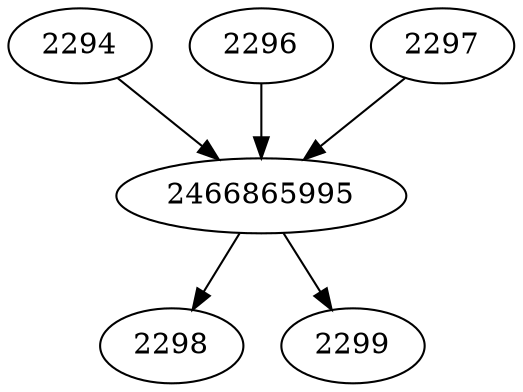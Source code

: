 strict digraph  {
2466865995;
2294;
2296;
2297;
2298;
2299;
2466865995 -> 2299;
2466865995 -> 2298;
2294 -> 2466865995;
2296 -> 2466865995;
2297 -> 2466865995;
}
